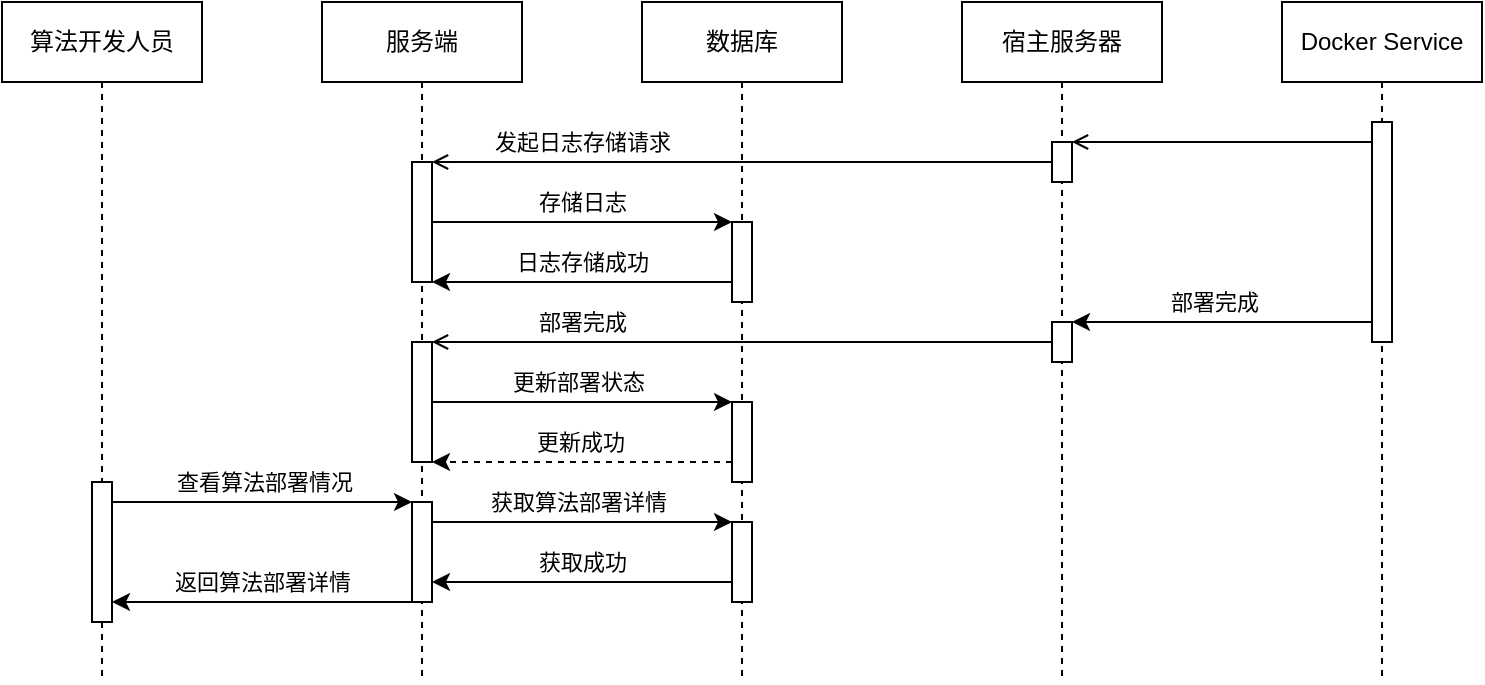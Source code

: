 <mxfile version="21.3.3" type="github">
  <diagram name="Page-1" id="2YBvvXClWsGukQMizWep">
    <mxGraphModel dx="1185" dy="642" grid="1" gridSize="10" guides="1" tooltips="1" connect="1" arrows="1" fold="1" page="1" pageScale="1" pageWidth="850" pageHeight="1100" math="0" shadow="0">
      <root>
        <mxCell id="0" />
        <mxCell id="1" parent="0" />
        <mxCell id="aM9ryv3xv72pqoxQDRHE-1" value="算法开发人员" style="shape=umlLifeline;perimeter=lifelinePerimeter;whiteSpace=wrap;html=1;container=0;dropTarget=0;collapsible=0;recursiveResize=0;outlineConnect=0;portConstraint=eastwest;newEdgeStyle={&quot;edgeStyle&quot;:&quot;elbowEdgeStyle&quot;,&quot;elbow&quot;:&quot;vertical&quot;,&quot;curved&quot;:0,&quot;rounded&quot;:0};" parent="1" vertex="1">
          <mxGeometry x="10" y="10" width="100" height="340" as="geometry" />
        </mxCell>
        <mxCell id="GMgPl1QR8HGivyutwA11-79" value="" style="html=1;points=[];perimeter=orthogonalPerimeter;outlineConnect=0;targetShapes=umlLifeline;portConstraint=eastwest;newEdgeStyle={&quot;edgeStyle&quot;:&quot;elbowEdgeStyle&quot;,&quot;elbow&quot;:&quot;vertical&quot;,&quot;curved&quot;:0,&quot;rounded&quot;:0};" parent="aM9ryv3xv72pqoxQDRHE-1" vertex="1">
          <mxGeometry x="45" y="240" width="10" height="70" as="geometry" />
        </mxCell>
        <mxCell id="aM9ryv3xv72pqoxQDRHE-5" value="服务端" style="shape=umlLifeline;perimeter=lifelinePerimeter;whiteSpace=wrap;html=1;container=0;dropTarget=0;collapsible=0;recursiveResize=0;outlineConnect=0;portConstraint=eastwest;newEdgeStyle={&quot;edgeStyle&quot;:&quot;elbowEdgeStyle&quot;,&quot;elbow&quot;:&quot;vertical&quot;,&quot;curved&quot;:0,&quot;rounded&quot;:0};" parent="1" vertex="1">
          <mxGeometry x="170" y="10" width="100" height="340" as="geometry" />
        </mxCell>
        <mxCell id="GMgPl1QR8HGivyutwA11-60" value="" style="html=1;points=[];perimeter=orthogonalPerimeter;outlineConnect=0;targetShapes=umlLifeline;portConstraint=eastwest;newEdgeStyle={&quot;edgeStyle&quot;:&quot;elbowEdgeStyle&quot;,&quot;elbow&quot;:&quot;vertical&quot;,&quot;curved&quot;:0,&quot;rounded&quot;:0};" parent="aM9ryv3xv72pqoxQDRHE-5" vertex="1">
          <mxGeometry x="45" y="80" width="10" height="60" as="geometry" />
        </mxCell>
        <mxCell id="GMgPl1QR8HGivyutwA11-72" value="" style="html=1;points=[];perimeter=orthogonalPerimeter;outlineConnect=0;targetShapes=umlLifeline;portConstraint=eastwest;newEdgeStyle={&quot;edgeStyle&quot;:&quot;elbowEdgeStyle&quot;,&quot;elbow&quot;:&quot;vertical&quot;,&quot;curved&quot;:0,&quot;rounded&quot;:0};" parent="aM9ryv3xv72pqoxQDRHE-5" vertex="1">
          <mxGeometry x="45" y="170" width="10" height="60" as="geometry" />
        </mxCell>
        <mxCell id="GMgPl1QR8HGivyutwA11-81" value="" style="html=1;points=[];perimeter=orthogonalPerimeter;outlineConnect=0;targetShapes=umlLifeline;portConstraint=eastwest;newEdgeStyle={&quot;edgeStyle&quot;:&quot;elbowEdgeStyle&quot;,&quot;elbow&quot;:&quot;vertical&quot;,&quot;curved&quot;:0,&quot;rounded&quot;:0};" parent="aM9ryv3xv72pqoxQDRHE-5" vertex="1">
          <mxGeometry x="45" y="250" width="10" height="50" as="geometry" />
        </mxCell>
        <mxCell id="GMgPl1QR8HGivyutwA11-6" value="数据库" style="shape=umlLifeline;perimeter=lifelinePerimeter;whiteSpace=wrap;html=1;container=0;dropTarget=0;collapsible=0;recursiveResize=0;outlineConnect=0;portConstraint=eastwest;newEdgeStyle={&quot;edgeStyle&quot;:&quot;elbowEdgeStyle&quot;,&quot;elbow&quot;:&quot;vertical&quot;,&quot;curved&quot;:0,&quot;rounded&quot;:0};" parent="1" vertex="1">
          <mxGeometry x="330" y="10" width="100" height="340" as="geometry" />
        </mxCell>
        <mxCell id="GMgPl1QR8HGivyutwA11-61" value="" style="html=1;points=[];perimeter=orthogonalPerimeter;outlineConnect=0;targetShapes=umlLifeline;portConstraint=eastwest;newEdgeStyle={&quot;edgeStyle&quot;:&quot;elbowEdgeStyle&quot;,&quot;elbow&quot;:&quot;vertical&quot;,&quot;curved&quot;:0,&quot;rounded&quot;:0};" parent="GMgPl1QR8HGivyutwA11-6" vertex="1">
          <mxGeometry x="45" y="110" width="10" height="40" as="geometry" />
        </mxCell>
        <mxCell id="GMgPl1QR8HGivyutwA11-71" value="" style="html=1;points=[];perimeter=orthogonalPerimeter;outlineConnect=0;targetShapes=umlLifeline;portConstraint=eastwest;newEdgeStyle={&quot;edgeStyle&quot;:&quot;elbowEdgeStyle&quot;,&quot;elbow&quot;:&quot;vertical&quot;,&quot;curved&quot;:0,&quot;rounded&quot;:0};" parent="GMgPl1QR8HGivyutwA11-6" vertex="1">
          <mxGeometry x="45" y="200" width="10" height="40" as="geometry" />
        </mxCell>
        <mxCell id="GMgPl1QR8HGivyutwA11-83" value="" style="html=1;points=[];perimeter=orthogonalPerimeter;outlineConnect=0;targetShapes=umlLifeline;portConstraint=eastwest;newEdgeStyle={&quot;edgeStyle&quot;:&quot;elbowEdgeStyle&quot;,&quot;elbow&quot;:&quot;vertical&quot;,&quot;curved&quot;:0,&quot;rounded&quot;:0};" parent="GMgPl1QR8HGivyutwA11-6" vertex="1">
          <mxGeometry x="45" y="260" width="10" height="40" as="geometry" />
        </mxCell>
        <mxCell id="GMgPl1QR8HGivyutwA11-8" value="Docker Service" style="shape=umlLifeline;perimeter=lifelinePerimeter;whiteSpace=wrap;html=1;container=0;dropTarget=0;collapsible=0;recursiveResize=0;outlineConnect=0;portConstraint=eastwest;newEdgeStyle={&quot;edgeStyle&quot;:&quot;elbowEdgeStyle&quot;,&quot;elbow&quot;:&quot;vertical&quot;,&quot;curved&quot;:0,&quot;rounded&quot;:0};" parent="1" vertex="1">
          <mxGeometry x="650" y="10" width="100" height="340" as="geometry" />
        </mxCell>
        <mxCell id="GMgPl1QR8HGivyutwA11-9" value="" style="html=1;points=[];perimeter=orthogonalPerimeter;outlineConnect=0;targetShapes=umlLifeline;portConstraint=eastwest;newEdgeStyle={&quot;edgeStyle&quot;:&quot;elbowEdgeStyle&quot;,&quot;elbow&quot;:&quot;vertical&quot;,&quot;curved&quot;:0,&quot;rounded&quot;:0};" parent="GMgPl1QR8HGivyutwA11-8" vertex="1">
          <mxGeometry x="45" y="60" width="10" height="110" as="geometry" />
        </mxCell>
        <mxCell id="GMgPl1QR8HGivyutwA11-10" value="宿主服务器" style="shape=umlLifeline;perimeter=lifelinePerimeter;whiteSpace=wrap;html=1;container=0;dropTarget=0;collapsible=0;recursiveResize=0;outlineConnect=0;portConstraint=eastwest;newEdgeStyle={&quot;edgeStyle&quot;:&quot;elbowEdgeStyle&quot;,&quot;elbow&quot;:&quot;vertical&quot;,&quot;curved&quot;:0,&quot;rounded&quot;:0};" parent="1" vertex="1">
          <mxGeometry x="490" y="10" width="100" height="340" as="geometry" />
        </mxCell>
        <mxCell id="GMgPl1QR8HGivyutwA11-57" value="" style="html=1;points=[];perimeter=orthogonalPerimeter;outlineConnect=0;targetShapes=umlLifeline;portConstraint=eastwest;newEdgeStyle={&quot;edgeStyle&quot;:&quot;elbowEdgeStyle&quot;,&quot;elbow&quot;:&quot;vertical&quot;,&quot;curved&quot;:0,&quot;rounded&quot;:0};" parent="GMgPl1QR8HGivyutwA11-10" vertex="1">
          <mxGeometry x="45" y="70" width="10" height="20" as="geometry" />
        </mxCell>
        <mxCell id="GMgPl1QR8HGivyutwA11-68" value="" style="html=1;points=[];perimeter=orthogonalPerimeter;outlineConnect=0;targetShapes=umlLifeline;portConstraint=eastwest;newEdgeStyle={&quot;edgeStyle&quot;:&quot;elbowEdgeStyle&quot;,&quot;elbow&quot;:&quot;vertical&quot;,&quot;curved&quot;:0,&quot;rounded&quot;:0};" parent="GMgPl1QR8HGivyutwA11-10" vertex="1">
          <mxGeometry x="45" y="160" width="10" height="20" as="geometry" />
        </mxCell>
        <mxCell id="GMgPl1QR8HGivyutwA11-58" value="" style="edgeStyle=elbowEdgeStyle;rounded=0;orthogonalLoop=1;jettySize=auto;html=1;elbow=vertical;curved=0;endArrow=open;endFill=0;" parent="1" source="GMgPl1QR8HGivyutwA11-9" target="GMgPl1QR8HGivyutwA11-57" edge="1">
          <mxGeometry relative="1" as="geometry">
            <Array as="points">
              <mxPoint x="620" y="80" />
              <mxPoint x="670" y="460" />
              <mxPoint x="650" y="430" />
              <mxPoint x="610" y="420" />
            </Array>
          </mxGeometry>
        </mxCell>
        <mxCell id="GMgPl1QR8HGivyutwA11-62" value="" style="edgeStyle=elbowEdgeStyle;rounded=0;orthogonalLoop=1;jettySize=auto;html=1;elbow=vertical;curved=0;endArrow=open;endFill=0;" parent="1" source="GMgPl1QR8HGivyutwA11-57" target="GMgPl1QR8HGivyutwA11-60" edge="1">
          <mxGeometry relative="1" as="geometry">
            <Array as="points">
              <mxPoint x="500" y="90" />
              <mxPoint x="440" y="470" />
            </Array>
          </mxGeometry>
        </mxCell>
        <mxCell id="GMgPl1QR8HGivyutwA11-63" value="发起日志存储请求" style="edgeLabel;html=1;align=center;verticalAlign=middle;resizable=0;points=[];" parent="GMgPl1QR8HGivyutwA11-62" vertex="1" connectable="0">
          <mxGeometry x="0.548" y="-2" relative="1" as="geometry">
            <mxPoint x="5" y="-8" as="offset" />
          </mxGeometry>
        </mxCell>
        <mxCell id="GMgPl1QR8HGivyutwA11-64" value="" style="edgeStyle=elbowEdgeStyle;rounded=0;orthogonalLoop=1;jettySize=auto;html=1;elbow=vertical;curved=0;" parent="1" source="GMgPl1QR8HGivyutwA11-60" target="GMgPl1QR8HGivyutwA11-61" edge="1">
          <mxGeometry relative="1" as="geometry">
            <Array as="points">
              <mxPoint x="340" y="120" />
              <mxPoint x="310" y="500" />
              <mxPoint x="340" y="490" />
            </Array>
          </mxGeometry>
        </mxCell>
        <mxCell id="GMgPl1QR8HGivyutwA11-65" value="存储日志" style="edgeLabel;html=1;align=center;verticalAlign=middle;resizable=0;points=[];" parent="GMgPl1QR8HGivyutwA11-64" vertex="1" connectable="0">
          <mxGeometry x="-0.135" relative="1" as="geometry">
            <mxPoint x="10" y="-10" as="offset" />
          </mxGeometry>
        </mxCell>
        <mxCell id="GMgPl1QR8HGivyutwA11-66" value="" style="edgeStyle=elbowEdgeStyle;rounded=0;orthogonalLoop=1;jettySize=auto;html=1;elbow=vertical;curved=0;" parent="1" source="GMgPl1QR8HGivyutwA11-61" target="GMgPl1QR8HGivyutwA11-60" edge="1">
          <mxGeometry relative="1" as="geometry">
            <Array as="points">
              <mxPoint x="240" y="150" />
              <mxPoint x="350" y="160" />
              <mxPoint x="280" y="530" />
            </Array>
          </mxGeometry>
        </mxCell>
        <mxCell id="GMgPl1QR8HGivyutwA11-67" value="日志存储成功" style="edgeLabel;html=1;align=center;verticalAlign=middle;resizable=0;points=[];" parent="GMgPl1QR8HGivyutwA11-66" vertex="1" connectable="0">
          <mxGeometry x="0.097" y="-2" relative="1" as="geometry">
            <mxPoint x="7" y="-8" as="offset" />
          </mxGeometry>
        </mxCell>
        <mxCell id="GMgPl1QR8HGivyutwA11-69" value="" style="edgeStyle=elbowEdgeStyle;rounded=0;orthogonalLoop=1;jettySize=auto;html=1;elbow=vertical;curved=0;" parent="1" source="GMgPl1QR8HGivyutwA11-9" target="GMgPl1QR8HGivyutwA11-68" edge="1">
          <mxGeometry relative="1" as="geometry">
            <Array as="points">
              <mxPoint x="590" y="170" />
              <mxPoint x="570" y="160" />
              <mxPoint x="660" y="140" />
              <mxPoint x="670" y="560" />
              <mxPoint x="660" y="550" />
            </Array>
          </mxGeometry>
        </mxCell>
        <mxCell id="GMgPl1QR8HGivyutwA11-70" value="部署完成" style="edgeLabel;html=1;align=center;verticalAlign=middle;resizable=0;points=[];" parent="GMgPl1QR8HGivyutwA11-69" vertex="1" connectable="0">
          <mxGeometry x="0.059" y="-1" relative="1" as="geometry">
            <mxPoint y="-9" as="offset" />
          </mxGeometry>
        </mxCell>
        <mxCell id="GMgPl1QR8HGivyutwA11-73" value="" style="edgeStyle=elbowEdgeStyle;rounded=0;orthogonalLoop=1;jettySize=auto;html=1;elbow=vertical;curved=0;endArrow=open;endFill=0;" parent="1" source="GMgPl1QR8HGivyutwA11-68" target="GMgPl1QR8HGivyutwA11-72" edge="1">
          <mxGeometry relative="1" as="geometry">
            <Array as="points">
              <mxPoint x="430" y="180" />
              <mxPoint x="370" y="170" />
              <mxPoint x="490" y="570" />
              <mxPoint x="520" y="560" />
            </Array>
          </mxGeometry>
        </mxCell>
        <mxCell id="GMgPl1QR8HGivyutwA11-74" value="部署完成" style="edgeLabel;html=1;align=center;verticalAlign=middle;resizable=0;points=[];" parent="GMgPl1QR8HGivyutwA11-73" vertex="1" connectable="0">
          <mxGeometry x="0.567" y="1" relative="1" as="geometry">
            <mxPoint x="8" y="-11" as="offset" />
          </mxGeometry>
        </mxCell>
        <mxCell id="GMgPl1QR8HGivyutwA11-75" value="" style="edgeStyle=elbowEdgeStyle;rounded=0;orthogonalLoop=1;jettySize=auto;html=1;elbow=vertical;curved=0;" parent="1" edge="1">
          <mxGeometry relative="1" as="geometry">
            <Array as="points">
              <mxPoint x="330" y="210" />
              <mxPoint x="360" y="580" />
              <mxPoint x="260" y="570" />
              <mxPoint x="320" y="580" />
            </Array>
            <mxPoint x="225" y="210" as="sourcePoint" />
            <mxPoint x="375" y="210" as="targetPoint" />
          </mxGeometry>
        </mxCell>
        <mxCell id="GMgPl1QR8HGivyutwA11-76" value="更新部署状态" style="edgeLabel;html=1;align=center;verticalAlign=middle;resizable=0;points=[];" parent="GMgPl1QR8HGivyutwA11-75" vertex="1" connectable="0">
          <mxGeometry x="-0.101" y="1" relative="1" as="geometry">
            <mxPoint x="5" y="-9" as="offset" />
          </mxGeometry>
        </mxCell>
        <mxCell id="GMgPl1QR8HGivyutwA11-77" value="" style="edgeStyle=elbowEdgeStyle;rounded=0;orthogonalLoop=1;jettySize=auto;html=1;elbow=vertical;curved=0;dashed=1;" parent="1" source="GMgPl1QR8HGivyutwA11-71" target="GMgPl1QR8HGivyutwA11-72" edge="1">
          <mxGeometry relative="1" as="geometry">
            <Array as="points">
              <mxPoint x="340" y="240" />
              <mxPoint x="340" y="630" />
              <mxPoint x="250" y="620" />
              <mxPoint x="350" y="630" />
            </Array>
          </mxGeometry>
        </mxCell>
        <mxCell id="GMgPl1QR8HGivyutwA11-78" value="更新成功" style="edgeLabel;html=1;align=center;verticalAlign=middle;resizable=0;points=[];" parent="GMgPl1QR8HGivyutwA11-77" vertex="1" connectable="0">
          <mxGeometry x="0.013" y="1" relative="1" as="geometry">
            <mxPoint y="-11" as="offset" />
          </mxGeometry>
        </mxCell>
        <mxCell id="GMgPl1QR8HGivyutwA11-80" value="" style="edgeStyle=elbowEdgeStyle;rounded=0;orthogonalLoop=1;jettySize=auto;html=1;elbow=vertical;curved=0;" parent="1" source="GMgPl1QR8HGivyutwA11-79" target="GMgPl1QR8HGivyutwA11-81" edge="1">
          <mxGeometry relative="1" as="geometry">
            <Array as="points">
              <mxPoint x="160" y="260" />
              <mxPoint x="150" y="270" />
              <mxPoint x="130" y="290" />
            </Array>
          </mxGeometry>
        </mxCell>
        <mxCell id="GMgPl1QR8HGivyutwA11-87" value="查看算法部署情况" style="edgeLabel;html=1;align=center;verticalAlign=middle;resizable=0;points=[];" parent="GMgPl1QR8HGivyutwA11-80" vertex="1" connectable="0">
          <mxGeometry x="-0.112" y="-1" relative="1" as="geometry">
            <mxPoint x="9" y="-11" as="offset" />
          </mxGeometry>
        </mxCell>
        <mxCell id="GMgPl1QR8HGivyutwA11-84" value="" style="edgeStyle=elbowEdgeStyle;rounded=0;orthogonalLoop=1;jettySize=auto;html=1;elbow=vertical;curved=0;" parent="1" source="GMgPl1QR8HGivyutwA11-81" target="GMgPl1QR8HGivyutwA11-83" edge="1">
          <mxGeometry relative="1" as="geometry">
            <Array as="points">
              <mxPoint x="350" y="270" />
              <mxPoint x="270" y="280" />
            </Array>
          </mxGeometry>
        </mxCell>
        <mxCell id="GMgPl1QR8HGivyutwA11-85" value="获取算法部署详情" style="edgeLabel;html=1;align=center;verticalAlign=middle;resizable=0;points=[];" parent="GMgPl1QR8HGivyutwA11-84" vertex="1" connectable="0">
          <mxGeometry x="-0.029" y="-1" relative="1" as="geometry">
            <mxPoint y="-11" as="offset" />
          </mxGeometry>
        </mxCell>
        <mxCell id="GMgPl1QR8HGivyutwA11-88" value="" style="edgeStyle=elbowEdgeStyle;rounded=0;orthogonalLoop=1;jettySize=auto;html=1;elbow=vertical;curved=0;" parent="1" source="GMgPl1QR8HGivyutwA11-83" target="GMgPl1QR8HGivyutwA11-81" edge="1">
          <mxGeometry relative="1" as="geometry">
            <Array as="points">
              <mxPoint x="280" y="300" />
            </Array>
          </mxGeometry>
        </mxCell>
        <mxCell id="GMgPl1QR8HGivyutwA11-89" value="获取成功" style="edgeLabel;html=1;align=center;verticalAlign=middle;resizable=0;points=[];" parent="GMgPl1QR8HGivyutwA11-88" vertex="1" connectable="0">
          <mxGeometry x="0.044" y="2" relative="1" as="geometry">
            <mxPoint x="3" y="-12" as="offset" />
          </mxGeometry>
        </mxCell>
        <mxCell id="GMgPl1QR8HGivyutwA11-90" value="" style="edgeStyle=elbowEdgeStyle;rounded=0;orthogonalLoop=1;jettySize=auto;html=1;elbow=vertical;curved=0;" parent="1" source="GMgPl1QR8HGivyutwA11-81" target="GMgPl1QR8HGivyutwA11-79" edge="1">
          <mxGeometry relative="1" as="geometry">
            <Array as="points">
              <mxPoint x="110" y="310" />
              <mxPoint x="100" y="310" />
              <mxPoint x="90" y="310" />
            </Array>
          </mxGeometry>
        </mxCell>
        <mxCell id="GMgPl1QR8HGivyutwA11-91" value="返回算法部署详情" style="edgeLabel;html=1;align=center;verticalAlign=middle;resizable=0;points=[];" parent="GMgPl1QR8HGivyutwA11-90" vertex="1" connectable="0">
          <mxGeometry x="-0.07" y="-1" relative="1" as="geometry">
            <mxPoint x="-5" y="-9" as="offset" />
          </mxGeometry>
        </mxCell>
      </root>
    </mxGraphModel>
  </diagram>
</mxfile>
